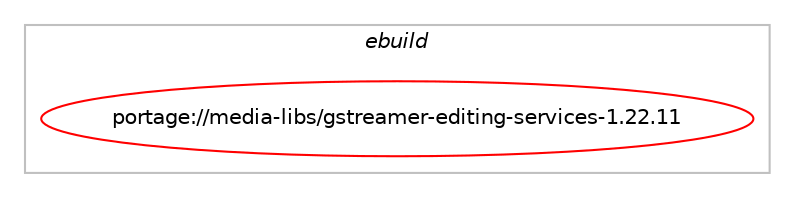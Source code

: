 digraph prolog {

# *************
# Graph options
# *************

newrank=true;
concentrate=true;
compound=true;
graph [rankdir=LR,fontname=Helvetica,fontsize=10,ranksep=1.5];#, ranksep=2.5, nodesep=0.2];
edge  [arrowhead=vee];
node  [fontname=Helvetica,fontsize=10];

# **********
# The ebuild
# **********

subgraph cluster_leftcol {
color=gray;
label=<<i>ebuild</i>>;
id [label="portage://media-libs/gstreamer-editing-services-1.22.11", color=red, width=4, href="../media-libs/gstreamer-editing-services-1.22.11.svg"];
}

# ****************
# The dependencies
# ****************

subgraph cluster_midcol {
color=gray;
label=<<i>dependencies</i>>;
subgraph cluster_compile {
fillcolor="#eeeeee";
style=filled;
label=<<i>compile</i>>;
# *** BEGIN UNKNOWN DEPENDENCY TYPE (TODO) ***
# id -> equal(use_conditional_group(positive,introspection,portage://media-libs/gstreamer-editing-services-1.22.11,[package_dependency(portage://media-libs/gstreamer-editing-services-1.22.11,install,no,dev-libs,gobject-introspection,greaterequal,[0.9.6,,,0.9.6],any_same_slot,[])]))
# *** END UNKNOWN DEPENDENCY TYPE (TODO) ***

# *** BEGIN UNKNOWN DEPENDENCY TYPE (TODO) ***
# id -> equal(use_conditional_group(positive,python_targets_python3_10,portage://media-libs/gstreamer-editing-services-1.22.11,[package_dependency(portage://media-libs/gstreamer-editing-services-1.22.11,install,no,dev-lang,python,none,[,,],[slot(3.10)],[])]))
# *** END UNKNOWN DEPENDENCY TYPE (TODO) ***

# *** BEGIN UNKNOWN DEPENDENCY TYPE (TODO) ***
# id -> equal(use_conditional_group(positive,python_targets_python3_11,portage://media-libs/gstreamer-editing-services-1.22.11,[package_dependency(portage://media-libs/gstreamer-editing-services-1.22.11,install,no,dev-lang,python,none,[,,],[slot(3.11)],[])]))
# *** END UNKNOWN DEPENDENCY TYPE (TODO) ***

# *** BEGIN UNKNOWN DEPENDENCY TYPE (TODO) ***
# id -> equal(use_conditional_group(positive,python_targets_python3_12,portage://media-libs/gstreamer-editing-services-1.22.11,[package_dependency(portage://media-libs/gstreamer-editing-services-1.22.11,install,no,dev-lang,python,none,[,,],[slot(3.12)],[])]))
# *** END UNKNOWN DEPENDENCY TYPE (TODO) ***

# *** BEGIN UNKNOWN DEPENDENCY TYPE (TODO) ***
# id -> equal(package_dependency(portage://media-libs/gstreamer-editing-services-1.22.11,install,no,dev-libs,glib,greaterequal,[2.40.0,,,2.40.0],[slot(2)],[]))
# *** END UNKNOWN DEPENDENCY TYPE (TODO) ***

# *** BEGIN UNKNOWN DEPENDENCY TYPE (TODO) ***
# id -> equal(package_dependency(portage://media-libs/gstreamer-editing-services-1.22.11,install,no,dev-libs,libxml2,none,[,,],[slot(2)],[]))
# *** END UNKNOWN DEPENDENCY TYPE (TODO) ***

# *** BEGIN UNKNOWN DEPENDENCY TYPE (TODO) ***
# id -> equal(package_dependency(portage://media-libs/gstreamer-editing-services-1.22.11,install,no,media-libs,gst-plugins-bad,greaterequal,[1.22.11,,,1.22.11],[slot(1.0)],[use(optenable(introspection),none)]))
# *** END UNKNOWN DEPENDENCY TYPE (TODO) ***

# *** BEGIN UNKNOWN DEPENDENCY TYPE (TODO) ***
# id -> equal(package_dependency(portage://media-libs/gstreamer-editing-services-1.22.11,install,no,media-libs,gst-plugins-base,greaterequal,[1.22.11,,,1.22.11],[slot(1.0)],[use(optenable(introspection),none)]))
# *** END UNKNOWN DEPENDENCY TYPE (TODO) ***

# *** BEGIN UNKNOWN DEPENDENCY TYPE (TODO) ***
# id -> equal(package_dependency(portage://media-libs/gstreamer-editing-services-1.22.11,install,no,media-libs,gstreamer,greaterequal,[1.22.11,,,1.22.11],[slot(1.0)],[use(optenable(introspection),none)]))
# *** END UNKNOWN DEPENDENCY TYPE (TODO) ***

}
subgraph cluster_compileandrun {
fillcolor="#eeeeee";
style=filled;
label=<<i>compile and run</i>>;
}
subgraph cluster_run {
fillcolor="#eeeeee";
style=filled;
label=<<i>run</i>>;
# *** BEGIN UNKNOWN DEPENDENCY TYPE (TODO) ***
# id -> equal(use_conditional_group(positive,introspection,portage://media-libs/gstreamer-editing-services-1.22.11,[package_dependency(portage://media-libs/gstreamer-editing-services-1.22.11,run,no,dev-libs,gobject-introspection,greaterequal,[0.9.6,,,0.9.6],any_same_slot,[])]))
# *** END UNKNOWN DEPENDENCY TYPE (TODO) ***

# *** BEGIN UNKNOWN DEPENDENCY TYPE (TODO) ***
# id -> equal(use_conditional_group(positive,python_targets_python3_10,portage://media-libs/gstreamer-editing-services-1.22.11,[package_dependency(portage://media-libs/gstreamer-editing-services-1.22.11,run,no,dev-lang,python,none,[,,],[slot(3.10)],[])]))
# *** END UNKNOWN DEPENDENCY TYPE (TODO) ***

# *** BEGIN UNKNOWN DEPENDENCY TYPE (TODO) ***
# id -> equal(use_conditional_group(positive,python_targets_python3_11,portage://media-libs/gstreamer-editing-services-1.22.11,[package_dependency(portage://media-libs/gstreamer-editing-services-1.22.11,run,no,dev-lang,python,none,[,,],[slot(3.11)],[])]))
# *** END UNKNOWN DEPENDENCY TYPE (TODO) ***

# *** BEGIN UNKNOWN DEPENDENCY TYPE (TODO) ***
# id -> equal(use_conditional_group(positive,python_targets_python3_12,portage://media-libs/gstreamer-editing-services-1.22.11,[package_dependency(portage://media-libs/gstreamer-editing-services-1.22.11,run,no,dev-lang,python,none,[,,],[slot(3.12)],[])]))
# *** END UNKNOWN DEPENDENCY TYPE (TODO) ***

# *** BEGIN UNKNOWN DEPENDENCY TYPE (TODO) ***
# id -> equal(package_dependency(portage://media-libs/gstreamer-editing-services-1.22.11,run,no,dev-libs,glib,greaterequal,[2.40.0,,,2.40.0],[slot(2)],[]))
# *** END UNKNOWN DEPENDENCY TYPE (TODO) ***

# *** BEGIN UNKNOWN DEPENDENCY TYPE (TODO) ***
# id -> equal(package_dependency(portage://media-libs/gstreamer-editing-services-1.22.11,run,no,dev-libs,libxml2,none,[,,],[slot(2)],[]))
# *** END UNKNOWN DEPENDENCY TYPE (TODO) ***

# *** BEGIN UNKNOWN DEPENDENCY TYPE (TODO) ***
# id -> equal(package_dependency(portage://media-libs/gstreamer-editing-services-1.22.11,run,no,media-libs,gst-plugins-bad,greaterequal,[1.22.11,,,1.22.11],[slot(1.0)],[use(optenable(introspection),none)]))
# *** END UNKNOWN DEPENDENCY TYPE (TODO) ***

# *** BEGIN UNKNOWN DEPENDENCY TYPE (TODO) ***
# id -> equal(package_dependency(portage://media-libs/gstreamer-editing-services-1.22.11,run,no,media-libs,gst-plugins-base,greaterequal,[1.22.11,,,1.22.11],[slot(1.0)],[use(optenable(introspection),none)]))
# *** END UNKNOWN DEPENDENCY TYPE (TODO) ***

# *** BEGIN UNKNOWN DEPENDENCY TYPE (TODO) ***
# id -> equal(package_dependency(portage://media-libs/gstreamer-editing-services-1.22.11,run,no,media-libs,gstreamer,greaterequal,[1.22.11,,,1.22.11],[slot(1.0)],[use(optenable(introspection),none)]))
# *** END UNKNOWN DEPENDENCY TYPE (TODO) ***

}
}

# **************
# The candidates
# **************

subgraph cluster_choices {
rank=same;
color=gray;
label=<<i>candidates</i>>;

}

}
